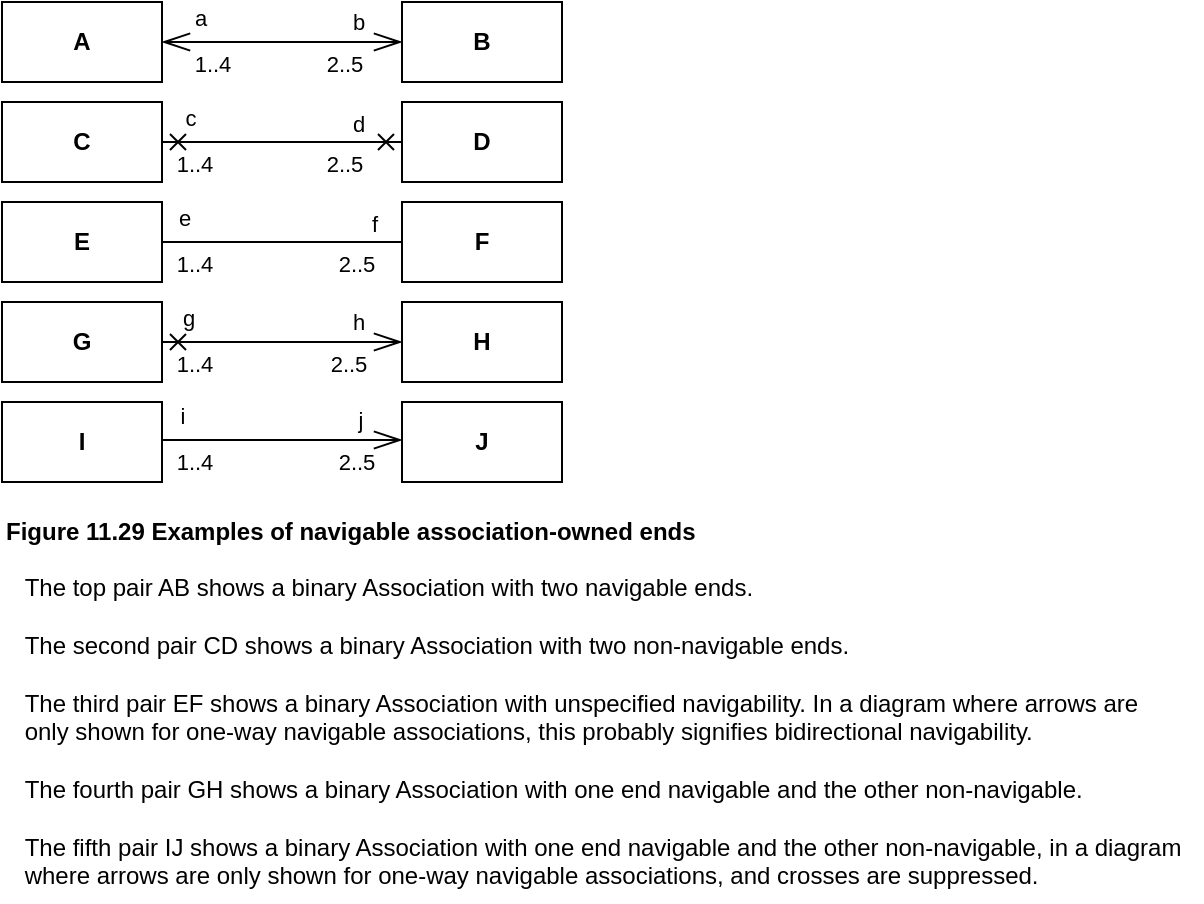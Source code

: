 <mxfile version="21.6.5" type="device">
  <diagram name="Page-1" id="1KfAwsOj90Y9nfwL_XaP">
    <mxGraphModel dx="880" dy="511" grid="1" gridSize="10" guides="1" tooltips="1" connect="1" arrows="1" fold="1" page="1" pageScale="1" pageWidth="1169" pageHeight="827" math="0" shadow="0">
      <root>
        <mxCell id="0" />
        <mxCell id="1" parent="0" />
        <mxCell id="KzzUlBmgKwwgvSKdW4rQ-12" style="edgeStyle=orthogonalEdgeStyle;rounded=0;orthogonalLoop=1;jettySize=auto;html=1;exitX=1;exitY=0.5;exitDx=0;exitDy=0;entryX=0;entryY=0.5;entryDx=0;entryDy=0;startArrow=openThin;startFill=0;endArrow=openThin;endFill=0;endSize=12;startSize=12;targetPerimeterSpacing=0;" edge="1" parent="1" source="KzzUlBmgKwwgvSKdW4rQ-1" target="KzzUlBmgKwwgvSKdW4rQ-7">
          <mxGeometry relative="1" as="geometry" />
        </mxCell>
        <mxCell id="KzzUlBmgKwwgvSKdW4rQ-17" value="a" style="edgeLabel;html=1;align=center;verticalAlign=middle;resizable=0;points=[];" vertex="1" connectable="0" parent="KzzUlBmgKwwgvSKdW4rQ-12">
          <mxGeometry x="-0.8" y="1" relative="1" as="geometry">
            <mxPoint x="7" y="-11" as="offset" />
          </mxGeometry>
        </mxCell>
        <mxCell id="KzzUlBmgKwwgvSKdW4rQ-18" value="b" style="edgeLabel;html=1;align=center;verticalAlign=middle;resizable=0;points=[];" vertex="1" connectable="0" parent="KzzUlBmgKwwgvSKdW4rQ-12">
          <mxGeometry x="0.6" y="-1" relative="1" as="geometry">
            <mxPoint x="2" y="-11" as="offset" />
          </mxGeometry>
        </mxCell>
        <mxCell id="KzzUlBmgKwwgvSKdW4rQ-27" value="1..4" style="edgeLabel;html=1;align=center;verticalAlign=middle;resizable=0;points=[];" vertex="1" connectable="0" parent="KzzUlBmgKwwgvSKdW4rQ-12">
          <mxGeometry x="-0.733" y="-1" relative="1" as="geometry">
            <mxPoint x="9" y="10" as="offset" />
          </mxGeometry>
        </mxCell>
        <mxCell id="KzzUlBmgKwwgvSKdW4rQ-28" value="2..5" style="edgeLabel;html=1;align=center;verticalAlign=middle;resizable=0;points=[];" vertex="1" connectable="0" parent="KzzUlBmgKwwgvSKdW4rQ-12">
          <mxGeometry x="0.617" relative="1" as="geometry">
            <mxPoint x="-6" y="11" as="offset" />
          </mxGeometry>
        </mxCell>
        <mxCell id="KzzUlBmgKwwgvSKdW4rQ-1" value="A" style="whiteSpace=wrap;html=1;fontStyle=1" vertex="1" parent="1">
          <mxGeometry x="40" y="40" width="80" height="40" as="geometry" />
        </mxCell>
        <mxCell id="KzzUlBmgKwwgvSKdW4rQ-2" value="C" style="whiteSpace=wrap;html=1;fontStyle=1" vertex="1" parent="1">
          <mxGeometry x="40" y="90" width="80" height="40" as="geometry" />
        </mxCell>
        <mxCell id="KzzUlBmgKwwgvSKdW4rQ-3" value="E" style="whiteSpace=wrap;html=1;fontStyle=1" vertex="1" parent="1">
          <mxGeometry x="40" y="140" width="80" height="40" as="geometry" />
        </mxCell>
        <mxCell id="KzzUlBmgKwwgvSKdW4rQ-4" value="G" style="whiteSpace=wrap;html=1;fontStyle=1" vertex="1" parent="1">
          <mxGeometry x="40" y="190" width="80" height="40" as="geometry" />
        </mxCell>
        <mxCell id="KzzUlBmgKwwgvSKdW4rQ-5" value="I" style="whiteSpace=wrap;html=1;fontStyle=1" vertex="1" parent="1">
          <mxGeometry x="40" y="240" width="80" height="40" as="geometry" />
        </mxCell>
        <mxCell id="KzzUlBmgKwwgvSKdW4rQ-7" value="B" style="whiteSpace=wrap;html=1;fontStyle=1" vertex="1" parent="1">
          <mxGeometry x="240" y="40" width="80" height="40" as="geometry" />
        </mxCell>
        <mxCell id="KzzUlBmgKwwgvSKdW4rQ-8" value="D" style="whiteSpace=wrap;html=1;fontStyle=1" vertex="1" parent="1">
          <mxGeometry x="240" y="90" width="80" height="40" as="geometry" />
        </mxCell>
        <mxCell id="KzzUlBmgKwwgvSKdW4rQ-9" value="F" style="whiteSpace=wrap;html=1;fontStyle=1" vertex="1" parent="1">
          <mxGeometry x="240" y="140" width="80" height="40" as="geometry" />
        </mxCell>
        <mxCell id="KzzUlBmgKwwgvSKdW4rQ-10" value="H" style="whiteSpace=wrap;html=1;fontStyle=1" vertex="1" parent="1">
          <mxGeometry x="240" y="190" width="80" height="40" as="geometry" />
        </mxCell>
        <mxCell id="KzzUlBmgKwwgvSKdW4rQ-11" value="J" style="whiteSpace=wrap;html=1;fontStyle=1" vertex="1" parent="1">
          <mxGeometry x="240" y="240" width="80" height="40" as="geometry" />
        </mxCell>
        <mxCell id="KzzUlBmgKwwgvSKdW4rQ-29" style="edgeStyle=orthogonalEdgeStyle;rounded=0;orthogonalLoop=1;jettySize=auto;html=1;endArrow=cross;endFill=0;startArrow=cross;startFill=0;" edge="1" parent="1" source="KzzUlBmgKwwgvSKdW4rQ-2" target="KzzUlBmgKwwgvSKdW4rQ-8">
          <mxGeometry relative="1" as="geometry">
            <mxPoint x="121" y="110" as="sourcePoint" />
            <mxPoint x="241" y="110" as="targetPoint" />
          </mxGeometry>
        </mxCell>
        <mxCell id="KzzUlBmgKwwgvSKdW4rQ-30" value="c" style="edgeLabel;html=1;align=center;verticalAlign=middle;resizable=0;points=[];" vertex="1" connectable="0" parent="KzzUlBmgKwwgvSKdW4rQ-29">
          <mxGeometry x="-0.8" y="1" relative="1" as="geometry">
            <mxPoint x="2" y="-11" as="offset" />
          </mxGeometry>
        </mxCell>
        <mxCell id="KzzUlBmgKwwgvSKdW4rQ-31" value="d" style="edgeLabel;html=1;align=center;verticalAlign=middle;resizable=0;points=[];" vertex="1" connectable="0" parent="KzzUlBmgKwwgvSKdW4rQ-29">
          <mxGeometry x="0.6" y="-1" relative="1" as="geometry">
            <mxPoint x="2" y="-10" as="offset" />
          </mxGeometry>
        </mxCell>
        <mxCell id="KzzUlBmgKwwgvSKdW4rQ-32" value="1..4" style="edgeLabel;html=1;align=center;verticalAlign=middle;resizable=0;points=[];" vertex="1" connectable="0" parent="KzzUlBmgKwwgvSKdW4rQ-29">
          <mxGeometry x="-0.733" y="-1" relative="1" as="geometry">
            <mxPoint y="10" as="offset" />
          </mxGeometry>
        </mxCell>
        <mxCell id="KzzUlBmgKwwgvSKdW4rQ-33" value="2..5" style="edgeLabel;html=1;align=center;verticalAlign=middle;resizable=0;points=[];" vertex="1" connectable="0" parent="KzzUlBmgKwwgvSKdW4rQ-29">
          <mxGeometry x="0.617" relative="1" as="geometry">
            <mxPoint x="-6" y="11" as="offset" />
          </mxGeometry>
        </mxCell>
        <mxCell id="KzzUlBmgKwwgvSKdW4rQ-34" style="edgeStyle=orthogonalEdgeStyle;rounded=0;orthogonalLoop=1;jettySize=auto;html=1;endArrow=none;endFill=0;" edge="1" parent="1" source="KzzUlBmgKwwgvSKdW4rQ-3" target="KzzUlBmgKwwgvSKdW4rQ-9">
          <mxGeometry relative="1" as="geometry">
            <mxPoint x="121" y="160" as="sourcePoint" />
            <mxPoint x="241" y="160" as="targetPoint" />
          </mxGeometry>
        </mxCell>
        <mxCell id="KzzUlBmgKwwgvSKdW4rQ-35" value="e" style="edgeLabel;html=1;align=center;verticalAlign=middle;resizable=0;points=[];" vertex="1" connectable="0" parent="KzzUlBmgKwwgvSKdW4rQ-34">
          <mxGeometry x="-0.8" y="1" relative="1" as="geometry">
            <mxPoint x="-1" y="-11" as="offset" />
          </mxGeometry>
        </mxCell>
        <mxCell id="KzzUlBmgKwwgvSKdW4rQ-36" value="f" style="edgeLabel;html=1;align=center;verticalAlign=middle;resizable=0;points=[];" vertex="1" connectable="0" parent="KzzUlBmgKwwgvSKdW4rQ-34">
          <mxGeometry x="0.6" y="-1" relative="1" as="geometry">
            <mxPoint x="10" y="-10" as="offset" />
          </mxGeometry>
        </mxCell>
        <mxCell id="KzzUlBmgKwwgvSKdW4rQ-37" value="1..4" style="edgeLabel;html=1;align=center;verticalAlign=middle;resizable=0;points=[];" vertex="1" connectable="0" parent="KzzUlBmgKwwgvSKdW4rQ-34">
          <mxGeometry x="-0.733" y="-1" relative="1" as="geometry">
            <mxPoint y="10" as="offset" />
          </mxGeometry>
        </mxCell>
        <mxCell id="KzzUlBmgKwwgvSKdW4rQ-38" value="2..5" style="edgeLabel;html=1;align=center;verticalAlign=middle;resizable=0;points=[];" vertex="1" connectable="0" parent="KzzUlBmgKwwgvSKdW4rQ-34">
          <mxGeometry x="0.617" relative="1" as="geometry">
            <mxPoint y="11" as="offset" />
          </mxGeometry>
        </mxCell>
        <mxCell id="KzzUlBmgKwwgvSKdW4rQ-39" style="edgeStyle=orthogonalEdgeStyle;rounded=0;orthogonalLoop=1;jettySize=auto;html=1;startArrow=cross;startFill=0;endArrow=openThin;endFill=0;endSize=12;" edge="1" parent="1" source="KzzUlBmgKwwgvSKdW4rQ-4" target="KzzUlBmgKwwgvSKdW4rQ-10">
          <mxGeometry relative="1" as="geometry">
            <mxPoint x="120" y="209" as="sourcePoint" />
            <mxPoint x="240" y="209" as="targetPoint" />
          </mxGeometry>
        </mxCell>
        <mxCell id="KzzUlBmgKwwgvSKdW4rQ-40" value="g" style="edgeLabel;html=1;align=center;verticalAlign=middle;resizable=0;points=[];" vertex="1" connectable="0" parent="KzzUlBmgKwwgvSKdW4rQ-39">
          <mxGeometry x="-0.8" y="1" relative="1" as="geometry">
            <mxPoint x="1" y="-11" as="offset" />
          </mxGeometry>
        </mxCell>
        <mxCell id="KzzUlBmgKwwgvSKdW4rQ-41" value="h" style="edgeLabel;html=1;align=center;verticalAlign=middle;resizable=0;points=[];" vertex="1" connectable="0" parent="KzzUlBmgKwwgvSKdW4rQ-39">
          <mxGeometry x="0.6" y="-1" relative="1" as="geometry">
            <mxPoint x="2" y="-11" as="offset" />
          </mxGeometry>
        </mxCell>
        <mxCell id="KzzUlBmgKwwgvSKdW4rQ-42" value="1..4" style="edgeLabel;html=1;align=center;verticalAlign=middle;resizable=0;points=[];" vertex="1" connectable="0" parent="KzzUlBmgKwwgvSKdW4rQ-39">
          <mxGeometry x="-0.733" y="-1" relative="1" as="geometry">
            <mxPoint y="10" as="offset" />
          </mxGeometry>
        </mxCell>
        <mxCell id="KzzUlBmgKwwgvSKdW4rQ-43" value="2..5" style="edgeLabel;html=1;align=center;verticalAlign=middle;resizable=0;points=[];" vertex="1" connectable="0" parent="KzzUlBmgKwwgvSKdW4rQ-39">
          <mxGeometry x="0.617" relative="1" as="geometry">
            <mxPoint x="-4" y="11" as="offset" />
          </mxGeometry>
        </mxCell>
        <mxCell id="KzzUlBmgKwwgvSKdW4rQ-44" style="edgeStyle=orthogonalEdgeStyle;rounded=0;orthogonalLoop=1;jettySize=auto;html=1;exitX=1;exitY=0.5;exitDx=0;exitDy=0;entryX=0;entryY=0.5;entryDx=0;entryDy=0;endArrow=openThin;endFill=0;endSize=12;" edge="1" parent="1">
          <mxGeometry relative="1" as="geometry">
            <mxPoint x="120" y="259" as="sourcePoint" />
            <mxPoint x="240" y="259" as="targetPoint" />
          </mxGeometry>
        </mxCell>
        <mxCell id="KzzUlBmgKwwgvSKdW4rQ-45" value="i" style="edgeLabel;html=1;align=center;verticalAlign=middle;resizable=0;points=[];" vertex="1" connectable="0" parent="KzzUlBmgKwwgvSKdW4rQ-44">
          <mxGeometry x="-0.8" y="1" relative="1" as="geometry">
            <mxPoint x="-2" y="-11" as="offset" />
          </mxGeometry>
        </mxCell>
        <mxCell id="KzzUlBmgKwwgvSKdW4rQ-46" value="j" style="edgeLabel;html=1;align=center;verticalAlign=middle;resizable=0;points=[];" vertex="1" connectable="0" parent="KzzUlBmgKwwgvSKdW4rQ-44">
          <mxGeometry x="0.6" y="-1" relative="1" as="geometry">
            <mxPoint x="3" y="-11" as="offset" />
          </mxGeometry>
        </mxCell>
        <mxCell id="KzzUlBmgKwwgvSKdW4rQ-47" value="1..4" style="edgeLabel;html=1;align=center;verticalAlign=middle;resizable=0;points=[];" vertex="1" connectable="0" parent="KzzUlBmgKwwgvSKdW4rQ-44">
          <mxGeometry x="-0.733" y="-1" relative="1" as="geometry">
            <mxPoint y="10" as="offset" />
          </mxGeometry>
        </mxCell>
        <mxCell id="KzzUlBmgKwwgvSKdW4rQ-48" value="2..5" style="edgeLabel;html=1;align=center;verticalAlign=middle;resizable=0;points=[];" vertex="1" connectable="0" parent="KzzUlBmgKwwgvSKdW4rQ-44">
          <mxGeometry x="0.617" relative="1" as="geometry">
            <mxPoint y="11" as="offset" />
          </mxGeometry>
        </mxCell>
        <mxCell id="KzzUlBmgKwwgvSKdW4rQ-49" value="&lt;b&gt;Figure 11.29 Examples of navigable association-owned ends&lt;/b&gt;" style="text;html=1;align=left;verticalAlign=middle;resizable=0;points=[];autosize=1;strokeColor=none;fillColor=none;" vertex="1" parent="1">
          <mxGeometry x="40" y="290" width="370" height="30" as="geometry" />
        </mxCell>
        <mxCell id="KzzUlBmgKwwgvSKdW4rQ-50" value="&lt;div style=&quot;text-align: left;&quot;&gt;&lt;span style=&quot;background-color: initial;&quot;&gt;The top pair AB shows a binary Association with two navigable ends.&lt;/span&gt;&lt;/div&gt;&lt;span style=&quot;background-color: initial;&quot;&gt;&lt;div style=&quot;text-align: left;&quot;&gt;&lt;br&gt;&lt;/div&gt;&lt;/span&gt;&lt;span style=&quot;background-color: initial;&quot;&gt;&lt;div style=&quot;text-align: left;&quot;&gt;&lt;span style=&quot;background-color: initial;&quot;&gt;The second pair CD shows a binary Association with two non-navigable ends.&lt;/span&gt;&lt;/div&gt;&lt;/span&gt;&lt;span style=&quot;background-color: initial;&quot;&gt;&lt;div style=&quot;text-align: left;&quot;&gt;&lt;br&gt;&lt;/div&gt;&lt;/span&gt;&lt;span style=&quot;background-color: initial;&quot;&gt;&lt;div style=&quot;text-align: left;&quot;&gt;&lt;span style=&quot;background-color: initial;&quot;&gt;The third pair EF shows a binary Association with unspecified navigability. In a diagram where arrows are&lt;/span&gt;&lt;/div&gt;&lt;/span&gt;&lt;span style=&quot;background-color: initial;&quot;&gt;&lt;div style=&quot;text-align: left;&quot;&gt;&lt;span style=&quot;background-color: initial;&quot;&gt;only shown for one-way navigable associations, this probably signifies bidirectional navigability.&lt;/span&gt;&lt;/div&gt;&lt;/span&gt;&lt;span style=&quot;background-color: initial;&quot;&gt;&lt;div style=&quot;text-align: left;&quot;&gt;&lt;br&gt;&lt;/div&gt;&lt;/span&gt;&lt;span style=&quot;background-color: initial;&quot;&gt;&lt;div style=&quot;text-align: left;&quot;&gt;&lt;span style=&quot;background-color: initial;&quot;&gt;The fourth pair GH shows a binary Association with one end navigable and the other non-navigable.&lt;/span&gt;&lt;/div&gt;&lt;/span&gt;&lt;span style=&quot;background-color: initial;&quot;&gt;&lt;div style=&quot;text-align: left;&quot;&gt;&lt;br&gt;&lt;/div&gt;&lt;/span&gt;&lt;span style=&quot;background-color: initial;&quot;&gt;&lt;div style=&quot;text-align: left;&quot;&gt;&lt;span style=&quot;background-color: initial;&quot;&gt;The fifth pair IJ shows a binary Association with one end navigable and the other non-navigable, in a diagram&lt;/span&gt;&lt;/div&gt;&lt;/span&gt;&lt;span style=&quot;background-color: initial;&quot;&gt;&lt;div style=&quot;text-align: left;&quot;&gt;&lt;span style=&quot;background-color: initial;&quot;&gt;where arrows are only shown for one-way navigable associations, and crosses are suppressed.&lt;/span&gt;&lt;/div&gt;&lt;/span&gt;" style="text;html=1;align=center;verticalAlign=middle;resizable=0;points=[];autosize=1;strokeColor=none;fillColor=none;" vertex="1" parent="1">
          <mxGeometry x="40" y="320" width="600" height="170" as="geometry" />
        </mxCell>
      </root>
    </mxGraphModel>
  </diagram>
</mxfile>
